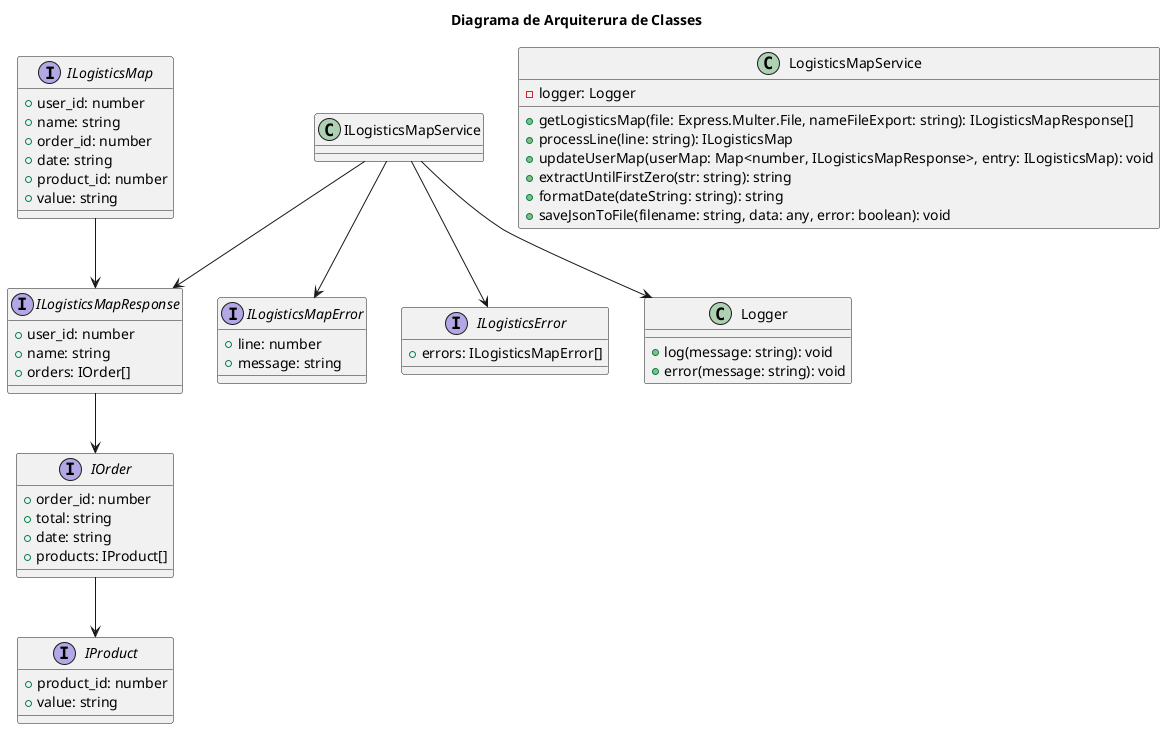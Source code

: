 @startuml Arquiterura de Classes

title <b>Diagrama de Arquiterura de Classes</b>

interface ILogisticsMapResponse {
  + user_id: number
  + name: string
  + orders: IOrder[]
}

interface IOrder {
  + order_id: number
  + total: string
  + date: string
  + products: IProduct[]
}

interface IProduct {
  + product_id: number
  + value: string
}

interface ILogisticsMap {
  + user_id: number
  + name: string
  + order_id: number
  + date: string
  + product_id: number
  + value: string
}

interface ILogisticsMapError {
  + line: number
  + message: string
}

interface ILogisticsError {
  + errors: ILogisticsMapError[]
}

class Logger {
  + log(message: string): void
  + error(message: string): void
}

class LogisticsMapService {
  - logger: Logger

  + getLogisticsMap(file: Express.Multer.File, nameFileExport: string): ILogisticsMapResponse[]
  + processLine(line: string): ILogisticsMap
  + updateUserMap(userMap: Map<number, ILogisticsMapResponse>, entry: ILogisticsMap): void
  + extractUntilFirstZero(str: string): string
  + formatDate(dateString: string): string
  + saveJsonToFile(filename: string, data: any, error: boolean): void
}

ILogisticsMapResponse --> IOrder
IOrder --> IProduct
ILogisticsMap --> ILogisticsMapResponse
ILogisticsMapService --> Logger
ILogisticsMapService --> ILogisticsMapResponse
ILogisticsMapService --> ILogisticsMapError
ILogisticsMapService --> ILogisticsError

@enduml